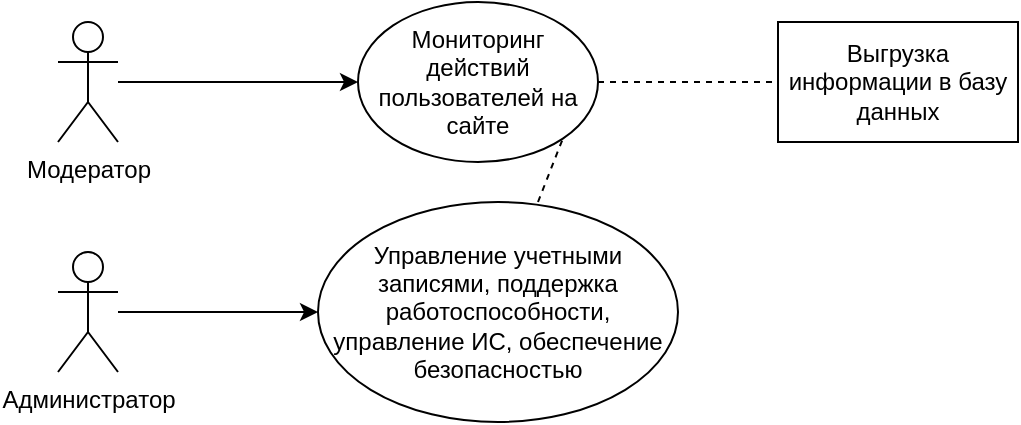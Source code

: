 <mxfile version="21.0.4" type="github">
  <diagram name="Страница 1" id="R1fI8knFM46AL8KRuFQc">
    <mxGraphModel dx="1290" dy="545" grid="1" gridSize="10" guides="1" tooltips="1" connect="1" arrows="1" fold="1" page="1" pageScale="1" pageWidth="827" pageHeight="1169" math="0" shadow="0">
      <root>
        <mxCell id="0" />
        <mxCell id="1" parent="0" />
        <mxCell id="0z2aXLC-eHsc-PqNtjn--1" value="Модератор" style="shape=umlActor;verticalLabelPosition=bottom;verticalAlign=top;html=1;outlineConnect=0;" vertex="1" parent="1">
          <mxGeometry x="170" y="70" width="30" height="60" as="geometry" />
        </mxCell>
        <mxCell id="0z2aXLC-eHsc-PqNtjn--2" value="Мониторинг действий пользователей на сайте" style="ellipse;whiteSpace=wrap;html=1;" vertex="1" parent="1">
          <mxGeometry x="320" y="60" width="120" height="80" as="geometry" />
        </mxCell>
        <mxCell id="0z2aXLC-eHsc-PqNtjn--3" value="" style="endArrow=classic;html=1;rounded=0;" edge="1" parent="1" source="0z2aXLC-eHsc-PqNtjn--1" target="0z2aXLC-eHsc-PqNtjn--2">
          <mxGeometry width="50" height="50" relative="1" as="geometry">
            <mxPoint x="250" y="140" as="sourcePoint" />
            <mxPoint x="300" y="90" as="targetPoint" />
          </mxGeometry>
        </mxCell>
        <mxCell id="0z2aXLC-eHsc-PqNtjn--4" value="Выгрузка информации в базу данных" style="rounded=0;whiteSpace=wrap;html=1;" vertex="1" parent="1">
          <mxGeometry x="530" y="70" width="120" height="60" as="geometry" />
        </mxCell>
        <mxCell id="0z2aXLC-eHsc-PqNtjn--5" value="" style="endArrow=none;dashed=1;html=1;rounded=0;exitX=1;exitY=0.5;exitDx=0;exitDy=0;entryX=0;entryY=0.5;entryDx=0;entryDy=0;" edge="1" parent="1" source="0z2aXLC-eHsc-PqNtjn--2" target="0z2aXLC-eHsc-PqNtjn--4">
          <mxGeometry width="50" height="50" relative="1" as="geometry">
            <mxPoint x="470" y="130" as="sourcePoint" />
            <mxPoint x="520" y="80" as="targetPoint" />
          </mxGeometry>
        </mxCell>
        <mxCell id="0z2aXLC-eHsc-PqNtjn--6" value="Управление учетными записями, поддержка работоспособности, управление ИС, обеспечение безопасностью" style="ellipse;whiteSpace=wrap;html=1;" vertex="1" parent="1">
          <mxGeometry x="300" y="160" width="180" height="110" as="geometry" />
        </mxCell>
        <mxCell id="0z2aXLC-eHsc-PqNtjn--7" value="Администратор" style="shape=umlActor;verticalLabelPosition=bottom;verticalAlign=top;html=1;outlineConnect=0;" vertex="1" parent="1">
          <mxGeometry x="170" y="185" width="30" height="60" as="geometry" />
        </mxCell>
        <mxCell id="0z2aXLC-eHsc-PqNtjn--12" value="" style="endArrow=classic;html=1;rounded=0;entryX=0;entryY=0.5;entryDx=0;entryDy=0;" edge="1" parent="1" source="0z2aXLC-eHsc-PqNtjn--7" target="0z2aXLC-eHsc-PqNtjn--6">
          <mxGeometry width="50" height="50" relative="1" as="geometry">
            <mxPoint x="230" y="250" as="sourcePoint" />
            <mxPoint x="280" y="200" as="targetPoint" />
          </mxGeometry>
        </mxCell>
        <mxCell id="0z2aXLC-eHsc-PqNtjn--13" value="" style="endArrow=none;dashed=1;html=1;rounded=0;entryX=1;entryY=1;entryDx=0;entryDy=0;" edge="1" parent="1" target="0z2aXLC-eHsc-PqNtjn--2">
          <mxGeometry width="50" height="50" relative="1" as="geometry">
            <mxPoint x="410" y="160" as="sourcePoint" />
            <mxPoint x="440" y="180" as="targetPoint" />
          </mxGeometry>
        </mxCell>
      </root>
    </mxGraphModel>
  </diagram>
</mxfile>
